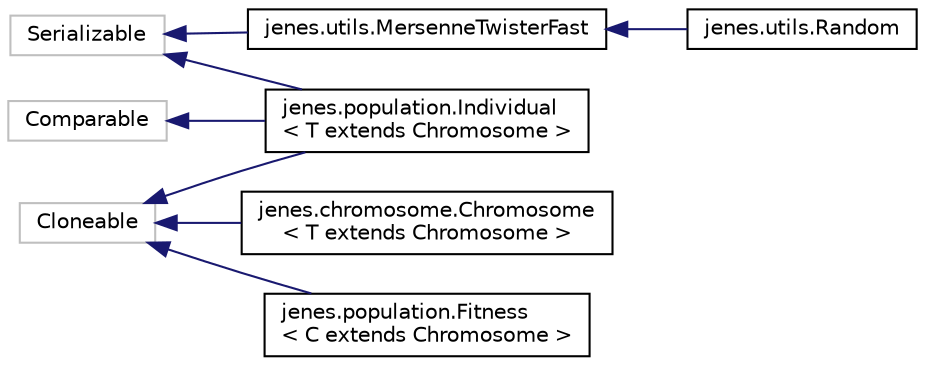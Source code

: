 digraph "Representación gráfica de la clase"
{
  edge [fontname="Helvetica",fontsize="10",labelfontname="Helvetica",labelfontsize="10"];
  node [fontname="Helvetica",fontsize="10",shape=record];
  rankdir="LR";
  Node1 [label="Serializable",height=0.2,width=0.4,color="grey75", fillcolor="white", style="filled"];
  Node1 -> Node2 [dir="back",color="midnightblue",fontsize="10",style="solid",fontname="Helvetica"];
  Node2 [label="jenes.population.Individual\l\< T extends Chromosome \>",height=0.2,width=0.4,color="black", fillcolor="white", style="filled",URL="$classjenes_1_1population_1_1_individual_3_01_t_01extends_01_chromosome_01_4.html"];
  Node1 -> Node3 [dir="back",color="midnightblue",fontsize="10",style="solid",fontname="Helvetica"];
  Node3 [label="jenes.utils.MersenneTwisterFast",height=0.2,width=0.4,color="black", fillcolor="white", style="filled",URL="$classjenes_1_1utils_1_1_mersenne_twister_fast.html"];
  Node3 -> Node4 [dir="back",color="midnightblue",fontsize="10",style="solid",fontname="Helvetica"];
  Node4 [label="jenes.utils.Random",height=0.2,width=0.4,color="black", fillcolor="white", style="filled",URL="$classjenes_1_1utils_1_1_random.html"];
  Node5 [label="Cloneable",height=0.2,width=0.4,color="grey75", fillcolor="white", style="filled"];
  Node5 -> Node6 [dir="back",color="midnightblue",fontsize="10",style="solid",fontname="Helvetica"];
  Node6 [label="jenes.chromosome.Chromosome\l\< T extends Chromosome \>",height=0.2,width=0.4,color="black", fillcolor="white", style="filled",URL="$interfacejenes_1_1chromosome_1_1_chromosome_3_01_t_01extends_01_chromosome_01_4.html"];
  Node5 -> Node7 [dir="back",color="midnightblue",fontsize="10",style="solid",fontname="Helvetica"];
  Node7 [label="jenes.population.Fitness\l\< C extends Chromosome \>",height=0.2,width=0.4,color="black", fillcolor="white", style="filled",URL="$classjenes_1_1population_1_1_fitness_3_01_c_01extends_01_chromosome_01_4.html"];
  Node5 -> Node2 [dir="back",color="midnightblue",fontsize="10",style="solid",fontname="Helvetica"];
  Node8 [label="Comparable",height=0.2,width=0.4,color="grey75", fillcolor="white", style="filled"];
  Node8 -> Node2 [dir="back",color="midnightblue",fontsize="10",style="solid",fontname="Helvetica"];
}

